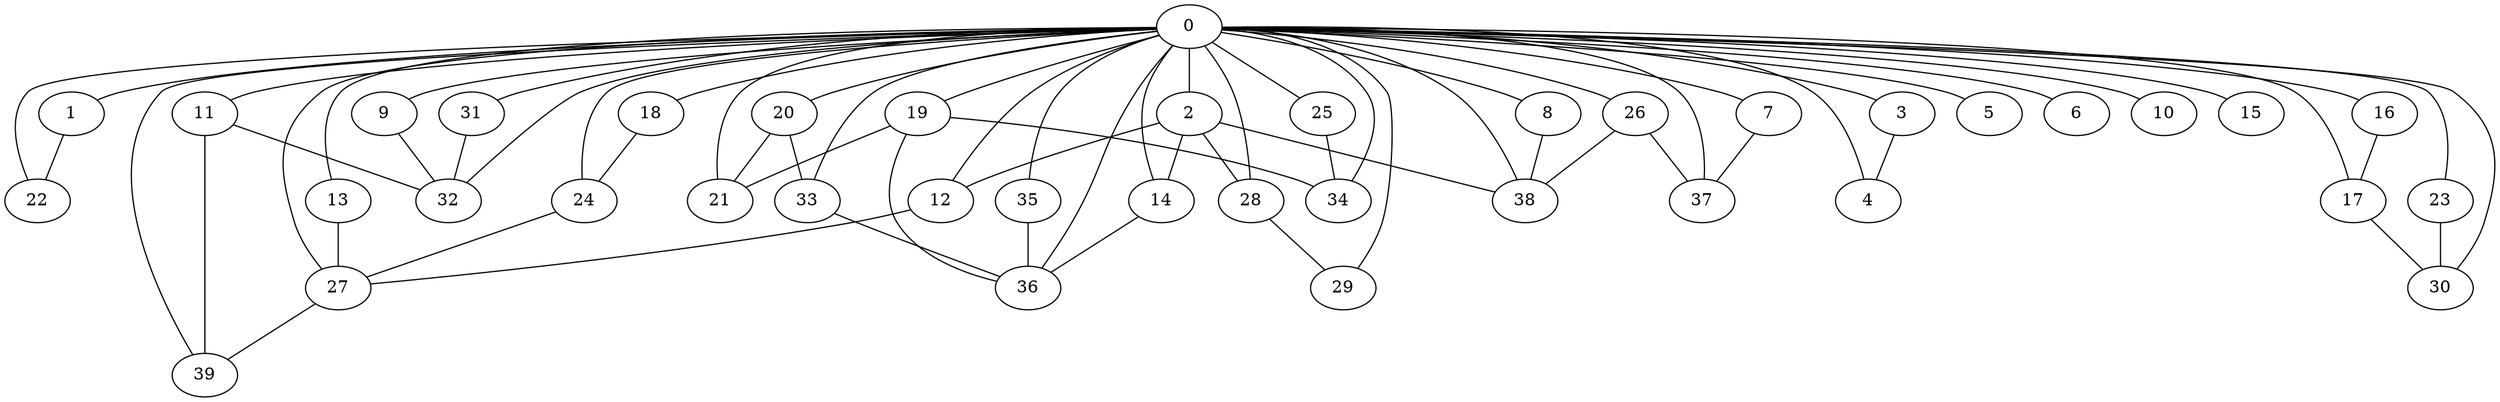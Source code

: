 
graph graphname {
    0 -- 1
0 -- 2
0 -- 3
0 -- 4
0 -- 5
0 -- 6
0 -- 7
0 -- 8
0 -- 9
0 -- 10
0 -- 11
0 -- 12
0 -- 13
0 -- 14
0 -- 15
0 -- 16
0 -- 17
0 -- 18
0 -- 19
0 -- 20
0 -- 21
0 -- 22
0 -- 23
0 -- 24
0 -- 25
0 -- 26
0 -- 27
0 -- 28
0 -- 29
0 -- 30
0 -- 31
0 -- 32
0 -- 33
0 -- 34
0 -- 35
0 -- 36
0 -- 37
0 -- 38
0 -- 39
1 -- 22
2 -- 12
2 -- 38
2 -- 14
2 -- 28
3 -- 4
7 -- 37
8 -- 38
9 -- 32
11 -- 39
11 -- 32
12 -- 27
13 -- 27
14 -- 36
16 -- 17
17 -- 30
18 -- 24
19 -- 36
19 -- 21
19 -- 34
20 -- 21
20 -- 33
23 -- 30
24 -- 27
25 -- 34
26 -- 37
26 -- 38
27 -- 39
28 -- 29
31 -- 32
33 -- 36
35 -- 36

}
